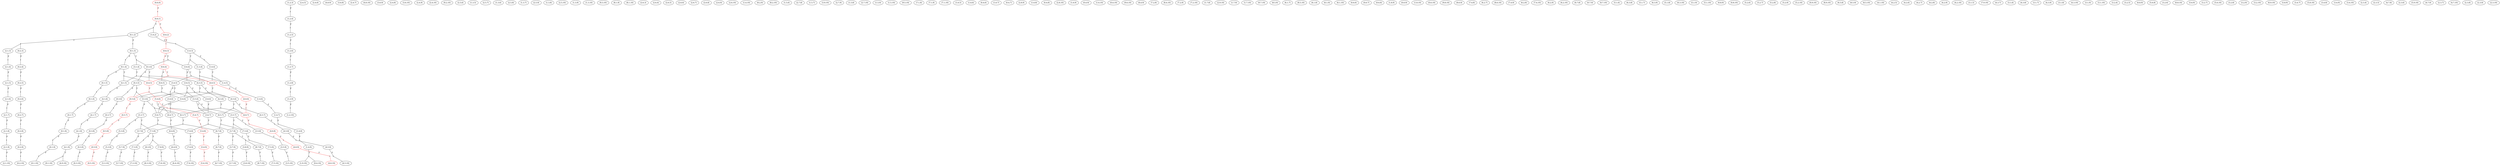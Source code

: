 strict digraph G {
  1 [ shape="ellipse" label="(3,6,4)" ];
  2 [ shape="ellipse" label="(3,6,5)" ];
  3 [ shape="ellipse" label="(1,2,3)" ];
  4 [ shape="ellipse" label="(3,6,6)" ];
  5 [ shape="ellipse" label="(2,4,5)" ];
  6 [ shape="ellipse" label="(1,2,4)" ];
  7 [ shape="ellipse" label="(3,6,7)" ];
  8 [ shape="ellipse" label="(2,4,6)" ];
  9 [ shape="ellipse" label="(1,2,5)" ];
  10 [ shape="ellipse" label="(4,8,9)" ];
  11 [ shape="ellipse" label="(3,6,8)" ];
  12 [ shape="ellipse" label="(2,4,7)" ];
  13 [ shape="ellipse" label="(1,2,6)" ];
  14 [ shape="ellipse" label="(4,8,10)" ];
  15 [ shape="ellipse" label="(3,6,9)" ];
  16 [ shape="ellipse" label="(2,4,8)" ];
  17 [ shape="ellipse" label="(1,2,7)" ];
  18 [ shape="ellipse" label="(3,6,10)" ];
  19 [ shape="ellipse" label="(2,4,9)" ];
  20 [ shape="ellipse" label="(1,2,8)" ];
  21 [ shape="ellipse" label="(2,4,10)" ];
  22 [ shape="ellipse" label="(1,2,9)" ];
  23 [ shape="ellipse" label="(1,2,10)" ];
  24 [ shape="ellipse" label="(9,2,10)" ];
  25 [ shape="ellipse" label="(0,1,2)" ];
  26 [ shape="ellipse" label="(0,1,3)" ];
  27 [ shape="ellipse" label="(1,3,4)" ];
  28 [ shape="ellipse" label="(2,5,6)" ];
  29 [ shape="ellipse" label="(0,1,4)" ];
  30 [ shape="ellipse" label="(1,3,5)" ];
  31 [ shape="ellipse" label="(3,7,8)" ];
  32 [ shape="ellipse" label="(2,5,7)" ];
  33 [ shape="ellipse" label="(0,1,5)" ];
  34 [ shape="ellipse" label="(1,3,6)" ];
  35 [ shape="ellipse" label="(4,9,10)" ];
  36 [ shape="ellipse" label="(3,7,9)" ];
  37 [ shape="ellipse" label="(2,5,8)" ];
  38 [ shape="ellipse" label="(0,1,6)" ];
  39 [ shape="ellipse" label="(1,3,7)" ];
  40 [ shape="ellipse" label="(3,7,10)" ];
  41 [ shape="ellipse" label="(2,5,9)" ];
  42 [ shape="ellipse" label="(0,1,7)" ];
  43 [ shape="ellipse" label="(1,3,8)" ];
  44 [ shape="ellipse" label="(2,5,10)" ];
  45 [ shape="ellipse" label="(0,1,8)" ];
  46 [ shape="ellipse" label="(1,3,9)" ];
  47 [ shape="ellipse" label="(0,1,9)" ];
  48 [ shape="ellipse" label="(1,3,10)" ];
  49 [ shape="ellipse" label="(0,1,10)" ];
  50 [ shape="ellipse" label="(9,3,10)" ];
  51 [ shape="ellipse" label="(8,1,9)" ];
  52 [ shape="ellipse" label="(8,1,10)" ];
  53 [ shape="ellipse" label="(2,6,3)" ];
  54 [ shape="ellipse" label="(2,6,4)" ];
  55 [ shape="ellipse" label="(0,2,3)" ];
  56 [ shape="ellipse" label="(2,6,5)" ];
  57 [ shape="ellipse" label="(0,2,4)" ];
  58 [ shape="ellipse" label="(2,6,6)" ];
  59 [ shape="ellipse" label="(1,4,5)" ];
  60 [ shape="ellipse" label="(0,2,5)" ];
  61 [ shape="ellipse" label="(2,6,7)" ];
  62 [ shape="ellipse" label="(1,4,6)" ];
  63 [ shape="ellipse" label="(3,8,9)" ];
  64 [ shape="ellipse" label="(0,2,6)" ];
  65 [ shape="ellipse" label="(2,6,8)" ];
  66 [ shape="ellipse" label="(1,4,7)" ];
  67 [ shape="ellipse" label="(3,8,10)" ];
  68 [ shape="ellipse" label="(0,2,7)" ];
  69 [ shape="ellipse" label="(2,6,9)" ];
  70 [ shape="ellipse" label="(1,4,8)" ];
  71 [ shape="ellipse" label="(0,2,8)" ];
  72 [ shape="ellipse" label="(2,6,10)" ];
  73 [ shape="ellipse" label="(1,4,9)" ];
  74 [ shape="ellipse" label="(0,2,9)" ];
  75 [ shape="ellipse" label="(1,4,10)" ];
  76 [ shape="ellipse" label="(0,2,10)" ];
  77 [ shape="ellipse" label="(9,4,10)" ];
  78 [ shape="ellipse" label="(8,2,9)" ];
  79 [ shape="ellipse" label="(8,2,10)" ];
  80 [ shape="ellipse" label="(0,3,4)" ];
  81 [ shape="ellipse" label="(0,3,5)" ];
  82 [ shape="ellipse" label="(1,5,6)" ];
  83 [ shape="ellipse" label="(0,3,6)" ];
  84 [ shape="ellipse" label="(2,7,8)" ];
  85 [ shape="ellipse" label="(1,5,7)" ];
  86 [ shape="ellipse" label="(0,3,7)" ];
  87 [ shape="ellipse" label="(3,9,10)" ];
  88 [ shape="ellipse" label="(2,7,9)" ];
  89 [ shape="ellipse" label="(1,5,8)" ];
  90 [ shape="ellipse" label="(0,3,8)" ];
  91 [ shape="ellipse" label="(2,7,10)" ];
  92 [ shape="ellipse" label="(1,5,9)" ];
  93 [ shape="ellipse" label="(0,3,9)" ];
  94 [ shape="ellipse" label="(1,5,10)" ];
  95 [ shape="ellipse" label="(0,3,10)" ];
  96 [ shape="ellipse" label="(9,5,10)" ];
  97 [ shape="ellipse" label="(8,3,9)" ];
  98 [ shape="ellipse" label="(7,1,8)" ];
  99 [ shape="ellipse" label="(8,3,10)" ];
  100 [ shape="ellipse" label="(7,1,9)" ];
  101 [ shape="ellipse" label="(7,1,10)" ];
  102 [ shape="ellipse" label="(1,6,2)" ];
  103 [ shape="ellipse" label="(1,6,3)" ];
  104 [ shape="ellipse" label="(1,6,4)" ];
  105 [ shape="ellipse" label="(1,6,5)" ];
  106 [ shape="ellipse" color="red" label="(0,4,5)" ];
  107 [ shape="ellipse" label="(1,6,6)" ];
  108 [ shape="ellipse" label="(0,4,6)" ];
  109 [ shape="ellipse" label="(1,6,7)" ];
  110 [ shape="ellipse" label="(0,4,7)" ];
  111 [ shape="ellipse" label="(2,8,9)" ];
  112 [ shape="ellipse" label="(1,6,8)" ];
  113 [ shape="ellipse" label="(0,4,8)" ];
  114 [ shape="ellipse" label="(2,8,10)" ];
  115 [ shape="ellipse" label="(1,6,9)" ];
  116 [ shape="ellipse" label="(0,4,9)" ];
  117 [ shape="ellipse" label="(1,6,10)" ];
  118 [ shape="ellipse" label="(0,4,10)" ];
  119 [ shape="ellipse" label="(9,6,10)" ];
  120 [ shape="ellipse" label="(8,4,9)" ];
  121 [ shape="ellipse" label="(7,2,8)" ];
  122 [ shape="ellipse" label="(8,4,10)" ];
  123 [ shape="ellipse" label="(7,2,9)" ];
  124 [ shape="ellipse" label="(7,2,10)" ];
  125 [ shape="ellipse" color="red" label="(0,5,6)" ];
  126 [ shape="ellipse" color="red" label="(0,5,7)" ];
  127 [ shape="ellipse" label="(1,7,8)" ];
  128 [ shape="ellipse" color="red" label="(0,5,8)" ];
  129 [ shape="ellipse" label="(2,9,10)" ];
  130 [ shape="ellipse" label="(1,7,9)" ];
  131 [ shape="ellipse" color="red" label="(0,5,9)" ];
  132 [ shape="ellipse" label="(1,7,10)" ];
  133 [ shape="ellipse" color="red" label="(0,5,10)" ];
  134 [ shape="ellipse" label="(9,7,10)" ];
  135 [ shape="ellipse" label="(8,5,9)" ];
  136 [ shape="ellipse" label="(7,3,8)" ];
  137 [ shape="ellipse" label="(6,1,7)" ];
  138 [ shape="ellipse" label="(8,5,10)" ];
  139 [ shape="ellipse" label="(7,3,9)" ];
  140 [ shape="ellipse" label="(6,1,8)" ];
  141 [ shape="ellipse" label="(7,3,10)" ];
  142 [ shape="ellipse" label="(6,1,9)" ];
  143 [ shape="ellipse" label="(6,1,10)" ];
  144 [ shape="ellipse" color="red" label="(0,6,0)" ];
  145 [ shape="ellipse" color="red" label="(0,6,1)" ];
  146 [ shape="ellipse" color="red" label="(0,6,2)" ];
  147 [ shape="ellipse" color="red" label="(0,6,3)" ];
  148 [ shape="ellipse" color="red" label="(0,6,4)" ];
  149 [ shape="ellipse" label="(0,6,5)" ];
  150 [ shape="ellipse" label="(0,6,6)" ];
  151 [ shape="ellipse" label="(0,6,7)" ];
  152 [ shape="ellipse" label="(0,6,8)" ];
  153 [ shape="ellipse" label="(1,8,9)" ];
  154 [ shape="ellipse" label="(0,6,9)" ];
  155 [ shape="ellipse" label="(1,8,10)" ];
  156 [ shape="ellipse" label="(0,6,10)" ];
  157 [ shape="ellipse" label="(9,8,10)" ];
  158 [ shape="ellipse" label="(8,6,9)" ];
  159 [ shape="ellipse" label="(7,4,8)" ];
  160 [ shape="ellipse" label="(6,2,7)" ];
  161 [ shape="ellipse" label="(8,6,10)" ];
  162 [ shape="ellipse" label="(7,4,9)" ];
  163 [ shape="ellipse" label="(6,2,8)" ];
  164 [ shape="ellipse" label="(7,4,10)" ];
  165 [ shape="ellipse" label="(6,2,9)" ];
  166 [ shape="ellipse" label="(6,2,10)" ];
  167 [ shape="ellipse" label="(0,7,8)" ];
  168 [ shape="ellipse" label="(0,7,9)" ];
  169 [ shape="ellipse" label="(1,9,10)" ];
  170 [ shape="ellipse" label="(0,7,10)" ];
  171 [ shape="ellipse" label="(8,7,9)" ];
  172 [ shape="ellipse" label="(7,5,8)" ];
  173 [ shape="ellipse" label="(6,3,7)" ];
  174 [ shape="ellipse" label="(5,1,6)" ];
  175 [ shape="ellipse" label="(8,7,10)" ];
  176 [ shape="ellipse" label="(7,5,9)" ];
  177 [ shape="ellipse" label="(6,3,8)" ];
  178 [ shape="ellipse" label="(5,1,7)" ];
  179 [ shape="ellipse" label="(7,5,10)" ];
  180 [ shape="ellipse" label="(6,3,9)" ];
  181 [ shape="ellipse" label="(5,1,8)" ];
  182 [ shape="ellipse" label="(6,3,10)" ];
  183 [ shape="ellipse" label="(5,1,9)" ];
  184 [ shape="ellipse" label="(5,1,10)" ];
  185 [ shape="ellipse" label="(0,8,9)" ];
  186 [ shape="ellipse" label="(0,8,10)" ];
  187 [ shape="ellipse" label="(7,6,8)" ];
  188 [ shape="ellipse" label="(6,4,7)" ];
  189 [ shape="ellipse" label="(5,2,6)" ];
  190 [ shape="ellipse" label="(7,6,9)" ];
  191 [ shape="ellipse" label="(6,4,8)" ];
  192 [ shape="ellipse" label="(5,2,7)" ];
  193 [ shape="ellipse" label="(7,6,10)" ];
  194 [ shape="ellipse" label="(6,4,9)" ];
  195 [ shape="ellipse" label="(5,2,8)" ];
  196 [ shape="ellipse" label="(6,4,10)" ];
  197 [ shape="ellipse" label="(5,2,9)" ];
  198 [ shape="ellipse" label="(5,2,10)" ];
  199 [ shape="ellipse" label="(0,9,10)" ];
  200 [ shape="ellipse" label="(6,5,7)" ];
  201 [ shape="ellipse" label="(5,3,6)" ];
  202 [ shape="ellipse" label="(4,1,5)" ];
  203 [ shape="ellipse" label="(8,9,10)" ];
  204 [ shape="ellipse" label="(6,5,8)" ];
  205 [ shape="ellipse" label="(5,3,7)" ];
  206 [ shape="ellipse" label="(4,1,6)" ];
  207 [ shape="ellipse" label="(6,5,9)" ];
  208 [ shape="ellipse" label="(5,3,8)" ];
  209 [ shape="ellipse" label="(4,1,7)" ];
  210 [ shape="ellipse" label="(6,5,10)" ];
  211 [ shape="ellipse" label="(5,3,9)" ];
  212 [ shape="ellipse" label="(4,1,8)" ];
  213 [ shape="ellipse" label="(5,3,10)" ];
  214 [ shape="ellipse" label="(4,1,9)" ];
  215 [ shape="ellipse" label="(4,1,10)" ];
  216 [ shape="ellipse" color="red" label="(5,4,6)" ];
  217 [ shape="ellipse" label="(4,2,5)" ];
  218 [ shape="ellipse" label="(7,8,9)" ];
  219 [ shape="ellipse" color="red" label="(5,4,7)" ];
  220 [ shape="ellipse" label="(4,2,6)" ];
  221 [ shape="ellipse" label="(7,8,10)" ];
  222 [ shape="ellipse" color="red" label="(5,4,8)" ];
  223 [ shape="ellipse" label="(4,2,7)" ];
  224 [ shape="ellipse" color="red" label="(5,4,9)" ];
  225 [ shape="ellipse" label="(4,2,8)" ];
  226 [ shape="ellipse" color="red" label="(5,4,10)" ];
  227 [ shape="ellipse" label="(4,2,9)" ];
  228 [ shape="ellipse" label="(4,2,10)" ];
  229 [ shape="ellipse" label="(4,3,5)" ];
  230 [ shape="ellipse" label="(3,1,4)" ];
  231 [ shape="ellipse" label="(6,7,8)" ];
  232 [ shape="ellipse" label="(4,3,6)" ];
  233 [ shape="ellipse" label="(3,1,5)" ];
  234 [ shape="ellipse" label="(7,9,10)" ];
  235 [ shape="ellipse" label="(6,7,9)" ];
  236 [ shape="ellipse" label="(4,3,7)" ];
  237 [ shape="ellipse" label="(3,1,6)" ];
  238 [ shape="ellipse" label="(6,7,10)" ];
  239 [ shape="ellipse" label="(4,3,8)" ];
  240 [ shape="ellipse" label="(3,1,7)" ];
  241 [ shape="ellipse" label="(4,3,9)" ];
  242 [ shape="ellipse" label="(3,1,8)" ];
  243 [ shape="ellipse" label="(4,3,10)" ];
  244 [ shape="ellipse" label="(3,1,9)" ];
  245 [ shape="ellipse" label="(3,1,10)" ];
  246 [ shape="ellipse" label="(5,6,6)" ];
  247 [ shape="ellipse" label="(3,2,4)" ];
  248 [ shape="ellipse" label="(5,6,7)" ];
  249 [ shape="ellipse" label="(3,2,5)" ];
  250 [ shape="ellipse" label="(6,8,9)" ];
  251 [ shape="ellipse" label="(5,6,8)" ];
  252 [ shape="ellipse" label="(3,2,6)" ];
  253 [ shape="ellipse" label="(6,8,10)" ];
  254 [ shape="ellipse" label="(5,6,9)" ];
  255 [ shape="ellipse" label="(3,2,7)" ];
  256 [ shape="ellipse" label="(5,6,10)" ];
  257 [ shape="ellipse" label="(3,2,8)" ];
  258 [ shape="ellipse" label="(3,2,9)" ];
  259 [ shape="ellipse" label="(3,2,10)" ];
  260 [ shape="ellipse" label="(2,1,3)" ];
  261 [ shape="ellipse" label="(4,5,6)" ];
  262 [ shape="ellipse" label="(2,1,4)" ];
  263 [ shape="ellipse" label="(5,7,8)" ];
  264 [ shape="ellipse" label="(4,5,7)" ];
  265 [ shape="ellipse" label="(2,1,5)" ];
  266 [ shape="ellipse" label="(6,9,10)" ];
  267 [ shape="ellipse" label="(5,7,9)" ];
  268 [ shape="ellipse" label="(4,5,8)" ];
  269 [ shape="ellipse" label="(2,1,6)" ];
  270 [ shape="ellipse" label="(5,7,10)" ];
  271 [ shape="ellipse" label="(4,5,9)" ];
  272 [ shape="ellipse" label="(2,1,7)" ];
  273 [ shape="ellipse" label="(4,5,10)" ];
  274 [ shape="ellipse" label="(2,1,8)" ];
  275 [ shape="ellipse" label="(2,1,9)" ];
  276 [ shape="ellipse" label="(2,1,10)" ];
  277 [ shape="ellipse" color="red" label="(4,6,5)" ];
  278 [ shape="ellipse" color="red" label="(4,6,6)" ];
  279 [ shape="ellipse" label="(3,4,5)" ];
  280 [ shape="ellipse" color="red" label="(4,6,7)" ];
  281 [ shape="ellipse" label="(3,4,6)" ];
  282 [ shape="ellipse" label="(5,8,9)" ];
  283 [ shape="ellipse" color="red" label="(4,6,8)" ];
  284 [ shape="ellipse" label="(3,4,7)" ];
  285 [ shape="ellipse" label="(5,8,10)" ];
  286 [ shape="ellipse" color="red" label="(4,6,9)" ];
  287 [ shape="ellipse" label="(3,4,8)" ];
  288 [ shape="ellipse" color="red" label="(4,6,10)" ];
  289 [ shape="ellipse" label="(3,4,9)" ];
  290 [ shape="ellipse" label="(3,4,10)" ];
  291 [ shape="ellipse" label="(2,3,4)" ];
  292 [ shape="ellipse" label="(3,5,6)" ];
  293 [ shape="ellipse" label="(2,3,5)" ];
  294 [ shape="ellipse" label="(4,7,8)" ];
  295 [ shape="ellipse" label="(3,5,7)" ];
  296 [ shape="ellipse" label="(2,3,6)" ];
  297 [ shape="ellipse" label="(5,9,10)" ];
  298 [ shape="ellipse" label="(4,7,9)" ];
  299 [ shape="ellipse" label="(3,5,8)" ];
  300 [ shape="ellipse" label="(2,3,7)" ];
  301 [ shape="ellipse" label="(4,7,10)" ];
  302 [ shape="ellipse" label="(3,5,9)" ];
  303 [ shape="ellipse" label="(2,3,8)" ];
  304 [ shape="ellipse" label="(3,5,10)" ];
  305 [ shape="ellipse" label="(2,3,9)" ];
  306 [ shape="ellipse" label="(2,3,10)" ];
  307 [ shape="ellipse" label="(9,1,10)" ];
  308 [ shape="point" label="T" ];
  309 [ shape="point" label="F" ];
  310 [ shape="point" label="F" ];
  311 [ shape="point" label="T" ];
  312 [ shape="point" label="F" ];
  313 [ shape="point" label="F" ];
  314 [ shape="point" label="F" ];
  315 [ shape="point" label="T" ];
  316 [ shape="point" label="F" ];
  317 [ shape="point" label="F" ];
  318 [ shape="point" label="F" ];
  319 [ shape="point" label="F" ];
  320 [ shape="point" label="F" ];
  321 [ shape="point" label="T" ];
  322 [ shape="point" label="F" ];
  323 [ shape="point" label="T" ];
  324 [ shape="point" label="F" ];
  325 [ shape="point" label="T" ];
  326 [ shape="point" label="F" ];
  327 [ shape="point" label="T" ];
  328 [ shape="point" label="F" ];
  329 [ shape="point" label="T" ];
  330 [ shape="point" label="F" ];
  331 [ shape="point" label="F" ];
  332 [ shape="point" label="F" ];
  333 [ shape="point" label="F" ];
  334 [ shape="point" label="F" ];
  335 [ shape="point" label="F" ];
  336 [ shape="point" label="F" ];
  337 [ shape="point" label="F" ];
  338 [ shape="point" label="F" ];
  339 [ shape="point" label="F" ];
  340 [ shape="point" label="F" ];
  341 [ shape="point" label="F" ];
  342 [ shape="point" label="F" ];
  343 [ shape="point" label="F" ];
  344 [ shape="point" label="F" ];
  345 [ shape="point" label="F" ];
  346 [ shape="point" label="F" ];
  347 [ shape="point" label="T" ];
  348 [ shape="point" label="F" ];
  349 [ shape="point" label="F" ];
  350 [ shape="point" label="T" ];
  351 [ shape="point" label="F" ];
  352 [ shape="point" label="T" ];
  353 [ shape="point" label="F" ];
  354 [ shape="point" label="F" ];
  355 [ shape="point" label="F" ];
  356 [ shape="point" label="F" ];
  357 [ shape="point" label="F" ];
  358 [ shape="point" label="F" ];
  359 [ shape="point" label="F" ];
  360 [ shape="point" label="T" ];
  361 [ shape="point" label="T" ];
  362 [ shape="point" label="T" ];
  363 [ shape="point" label="F" ];
  364 [ shape="point" label="F" ];
  365 [ shape="point" label="F" ];
  366 [ shape="point" label="F" ];
  367 [ shape="point" label="F" ];
  368 [ shape="point" label="T" ];
  369 [ shape="point" label="F" ];
  370 [ shape="point" label="F" ];
  371 [ shape="point" label="T" ];
  372 [ shape="point" label="F" ];
  373 [ shape="point" label="F" ];
  374 [ shape="point" label="F" ];
  375 [ shape="point" label="T" ];
  376 [ shape="point" label="T" ];
  377 [ shape="point" label="F" ];
  378 [ shape="point" label="T" ];
  379 [ shape="point" label="F" ];
  380 [ shape="point" label="F" ];
  381 [ shape="point" label="T" ];
  382 [ shape="point" label="F" ];
  383 [ shape="point" label="F" ];
  384 [ shape="point" label="F" ];
  385 [ shape="point" label="F" ];
  386 [ shape="point" label="F" ];
  387 [ shape="point" label="F" ];
  388 [ shape="point" label="T" ];
  389 [ shape="point" label="F" ];
  390 [ shape="point" label="T" ];
  391 [ shape="point" label="F" ];
  392 [ shape="point" label="F" ];
  393 [ shape="point" label="T" ];
  394 [ shape="point" label="F" ];
  395 [ shape="point" label="F" ];
  396 [ shape="point" label="F" ];
  397 [ shape="point" label="F" ];
  398 [ shape="point" label="F" ];
  399 [ shape="point" label="T" ];
  400 [ shape="point" label="F" ];
  401 [ shape="point" label="T" ];
  402 [ shape="point" label="F" ];
  403 [ shape="point" label="F" ];
  404 [ shape="point" label="F" ];
  405 [ shape="point" label="F" ];
  406 [ shape="point" label="F" ];
  407 [ shape="point" label="T" ];
  408 [ shape="point" label="T" ];
  409 [ shape="point" label="F" ];
  410 [ shape="point" label="T" ];
  411 [ shape="point" label="F" ];
  412 [ shape="point" label="F" ];
  413 [ shape="point" label="T" ];
  414 [ shape="point" label="F" ];
  415 [ shape="point" label="T" ];
  416 [ shape="point" label="F" ];
  417 [ shape="point" label="F" ];
  418 [ shape="point" label="F" ];
  419 [ shape="point" label="F" ];
  420 [ shape="point" label="F" ];
  421 [ shape="point" label="F" ];
  422 [ shape="point" label="F" ];
  423 [ shape="point" label="F" ];
  424 [ shape="point" label="F" ];
  425 [ shape="point" label="F" ];
  426 [ shape="point" label="F" ];
  427 [ shape="point" label="F" ];
  428 [ shape="point" label="F" ];
  429 [ shape="point" label="T" ];
  430 [ shape="point" label="F" ];
  431 [ shape="point" label="T" ];
  432 [ shape="point" label="F" ];
  433 [ shape="point" label="F" ];
  434 [ shape="point" label="T" ];
  435 [ shape="point" label="F" ];
  436 [ shape="point" label="F" ];
  437 [ shape="point" label="T" ];
  438 [ shape="point" label="F" ];
  439 [ shape="point" label="T" ];
  440 [ shape="point" label="F" ];
  441 [ shape="point" label="F" ];
  442 [ shape="point" label="F" ];
  1 -> 308 [ label="T" arrowhead="none" ];
  308 -> 279 [ arrowhead="none" ];
  308 -> 277 [ arrowhead="none" ];
  1 -> 309 [ label="F" arrowhead="none" ];
  309 -> 2 [ arrowhead="none" ];
  2 -> 310 [ label="F" arrowhead="none" ];
  310 -> 4 [ arrowhead="none" ];
  2 -> 311 [ label="T" arrowhead="none" ];
  311 -> 292 [ arrowhead="none" ];
  311 -> 246 [ arrowhead="none" ];
  3 -> 312 [ label="F" arrowhead="none" ];
  312 -> 6 [ arrowhead="none" ];
  4 -> 313 [ label="F" arrowhead="none" ];
  313 -> 7 [ arrowhead="none" ];
  6 -> 314 [ label="F" arrowhead="none" ];
  314 -> 9 [ arrowhead="none" ];
  7 -> 315 [ label="T" arrowhead="none" ];
  315 -> 31 [ arrowhead="none" ];
  315 -> 187 [ arrowhead="none" ];
  9 -> 316 [ label="F" arrowhead="none" ];
  316 -> 13 [ arrowhead="none" ];
  13 -> 317 [ label="F" arrowhead="none" ];
  317 -> 17 [ arrowhead="none" ];
  17 -> 318 [ label="F" arrowhead="none" ];
  318 -> 20 [ arrowhead="none" ];
  20 -> 319 [ label="F" arrowhead="none" ];
  319 -> 22 [ arrowhead="none" ];
  22 -> 320 [ label="F" arrowhead="none" ];
  320 -> 23 [ arrowhead="none" ];
  25 -> 321 [ label="T" arrowhead="none" ];
  321 -> 55 [ arrowhead="none" ];
  321 -> 260 [ arrowhead="none" ];
  25 -> 322 [ label="F" arrowhead="none" ];
  322 -> 26 [ arrowhead="none" ];
  26 -> 323 [ label="T" arrowhead="none" ];
  323 -> 80 [ arrowhead="none" ];
  323 -> 230 [ arrowhead="none" ];
  26 -> 324 [ label="F" arrowhead="none" ];
  324 -> 29 [ arrowhead="none" ];
  27 -> 325 [ label="T" arrowhead="none" ];
  325 -> 59 [ arrowhead="none" ];
  325 -> 229 [ arrowhead="none" ];
  29 -> 326 [ label="F" arrowhead="none" ];
  326 -> 33 [ arrowhead="none" ];
  29 -> 327 [ label="T" arrowhead="none" ];
  327 -> 106 [ arrowhead="none" ];
  327 -> 202 [ arrowhead="none" ];
  31 -> 328 [ label="F" arrowhead="none" ];
  328 -> 36 [ arrowhead="none" ];
  31 -> 329 [ label="T" arrowhead="none" ];
  329 -> 63 [ arrowhead="none" ];
  329 -> 171 [ arrowhead="none" ];
  33 -> 330 [ label="F" arrowhead="none" ];
  330 -> 38 [ arrowhead="none" ];
  36 -> 331 [ label="F" arrowhead="none" ];
  331 -> 40 [ arrowhead="none" ];
  38 -> 332 [ label="F" arrowhead="none" ];
  332 -> 42 [ arrowhead="none" ];
  42 -> 333 [ label="F" arrowhead="none" ];
  333 -> 45 [ arrowhead="none" ];
  45 -> 334 [ label="F" arrowhead="none" ];
  334 -> 47 [ arrowhead="none" ];
  47 -> 335 [ label="F" arrowhead="none" ];
  335 -> 49 [ arrowhead="none" ];
  55 -> 336 [ label="F" arrowhead="none" ];
  336 -> 57 [ arrowhead="none" ];
  57 -> 337 [ label="F" arrowhead="none" ];
  337 -> 60 [ arrowhead="none" ];
  59 -> 338 [ label="F" arrowhead="none" ];
  338 -> 62 [ arrowhead="none" ];
  60 -> 339 [ label="F" arrowhead="none" ];
  339 -> 64 [ arrowhead="none" ];
  62 -> 340 [ label="F" arrowhead="none" ];
  340 -> 66 [ arrowhead="none" ];
  63 -> 341 [ label="F" arrowhead="none" ];
  341 -> 67 [ arrowhead="none" ];
  64 -> 342 [ label="F" arrowhead="none" ];
  342 -> 68 [ arrowhead="none" ];
  66 -> 343 [ label="F" arrowhead="none" ];
  343 -> 70 [ arrowhead="none" ];
  68 -> 344 [ label="F" arrowhead="none" ];
  344 -> 71 [ arrowhead="none" ];
  70 -> 345 [ label="F" arrowhead="none" ];
  345 -> 73 [ arrowhead="none" ];
  71 -> 346 [ label="F" arrowhead="none" ];
  346 -> 74 [ arrowhead="none" ];
  73 -> 347 [ label="T" arrowhead="none" ];
  347 -> 169 [ arrowhead="none" ];
  347 -> 77 [ arrowhead="none" ];
  74 -> 348 [ label="F" arrowhead="none" ];
  348 -> 76 [ arrowhead="none" ];
  80 -> 349 [ label="F" arrowhead="none" ];
  349 -> 81 [ arrowhead="none" ];
  80 -> 350 [ label="T" arrowhead="none" ];
  350 -> 106 [ arrowhead="none" ];
  350 -> 229 [ arrowhead="none" ];
  81 -> 351 [ label="F" arrowhead="none" ];
  351 -> 83 [ arrowhead="none" ];
  81 -> 352 [ label="T" arrowhead="none" ];
  352 -> 125 [ arrowhead="none" ];
  352 -> 201 [ arrowhead="none" ];
  83 -> 353 [ label="F" arrowhead="none" ];
  353 -> 86 [ arrowhead="none" ];
  86 -> 354 [ label="F" arrowhead="none" ];
  354 -> 90 [ arrowhead="none" ];
  90 -> 355 [ label="F" arrowhead="none" ];
  355 -> 93 [ arrowhead="none" ];
  93 -> 356 [ label="F" arrowhead="none" ];
  356 -> 95 [ arrowhead="none" ];
  97 -> 357 [ label="F" arrowhead="none" ];
  357 -> 99 [ arrowhead="none" ];
  102 -> 358 [ label="F" arrowhead="none" ];
  358 -> 103 [ arrowhead="none" ];
  103 -> 359 [ label="F" arrowhead="none" ];
  359 -> 104 [ arrowhead="none" ];
  103 -> 360 [ label="T" arrowhead="none" ];
  360 -> 27 [ arrowhead="none" ];
  360 -> 1 [ arrowhead="none" ];
  104 -> 361 [ label="T" arrowhead="none" ];
  361 -> 59 [ arrowhead="none" ];
  361 -> 277 [ arrowhead="none" ];
  106 -> 362 [ color="red" label="T" arrowhead="none" ];
  362 -> 125 [ color="red" arrowhead="none" ];
  362 -> 216 [ color="red" arrowhead="none" ];
  125 -> 363 [ color="red" label="F" arrowhead="none" ];
  363 -> 126 [ color="red" arrowhead="none" ];
  126 -> 364 [ color="red" label="F" arrowhead="none" ];
  364 -> 128 [ color="red" arrowhead="none" ];
  128 -> 365 [ color="red" label="F" arrowhead="none" ];
  365 -> 131 [ color="red" arrowhead="none" ];
  131 -> 366 [ color="red" label="F" arrowhead="none" ];
  366 -> 133 [ color="red" arrowhead="none" ];
  136 -> 367 [ label="F" arrowhead="none" ];
  367 -> 139 [ arrowhead="none" ];
  136 -> 368 [ label="T" arrowhead="none" ];
  368 -> 218 [ arrowhead="none" ];
  368 -> 97 [ arrowhead="none" ];
  139 -> 369 [ label="F" arrowhead="none" ];
  369 -> 141 [ arrowhead="none" ];
  144 -> 370 [ color="red" label="F" arrowhead="none" ];
  370 -> 145 [ color="red" arrowhead="none" ];
  145 -> 371 [ label="T" arrowhead="none" ];
  371 -> 25 [ arrowhead="none" ];
  371 -> 102 [ arrowhead="none" ];
  145 -> 372 [ color="red" label="F" arrowhead="none" ];
  372 -> 146 [ color="red" arrowhead="none" ];
  146 -> 373 [ color="red" label="F" arrowhead="none" ];
  373 -> 147 [ color="red" arrowhead="none" ];
  147 -> 374 [ color="red" label="F" arrowhead="none" ];
  374 -> 148 [ color="red" arrowhead="none" ];
  147 -> 375 [ label="T" arrowhead="none" ];
  375 -> 80 [ arrowhead="none" ];
  375 -> 1 [ arrowhead="none" ];
  148 -> 376 [ color="red" label="T" arrowhead="none" ];
  376 -> 106 [ color="red" arrowhead="none" ];
  376 -> 277 [ color="red" arrowhead="none" ];
  148 -> 377 [ label="F" arrowhead="none" ];
  377 -> 149 [ arrowhead="none" ];
  149 -> 378 [ label="T" arrowhead="none" ];
  378 -> 125 [ arrowhead="none" ];
  378 -> 246 [ arrowhead="none" ];
  171 -> 379 [ label="F" arrowhead="none" ];
  379 -> 175 [ arrowhead="none" ];
  172 -> 380 [ label="F" arrowhead="none" ];
  380 -> 176 [ arrowhead="none" ];
  173 -> 381 [ label="T" arrowhead="none" ];
  381 -> 231 [ arrowhead="none" ];
  381 -> 136 [ arrowhead="none" ];
  176 -> 382 [ label="F" arrowhead="none" ];
  382 -> 179 [ arrowhead="none" ];
  187 -> 383 [ label="F" arrowhead="none" ];
  383 -> 190 [ arrowhead="none" ];
  188 -> 384 [ label="F" arrowhead="none" ];
  384 -> 191 [ arrowhead="none" ];
  190 -> 385 [ label="F" arrowhead="none" ];
  385 -> 193 [ arrowhead="none" ];
  191 -> 386 [ label="F" arrowhead="none" ];
  386 -> 194 [ arrowhead="none" ];
  194 -> 387 [ label="F" arrowhead="none" ];
  387 -> 196 [ arrowhead="none" ];
  200 -> 388 [ label="T" arrowhead="none" ];
  388 -> 231 [ arrowhead="none" ];
  388 -> 172 [ arrowhead="none" ];
  201 -> 389 [ label="F" arrowhead="none" ];
  389 -> 205 [ arrowhead="none" ];
  201 -> 390 [ label="T" arrowhead="none" ];
  390 -> 248 [ arrowhead="none" ];
  390 -> 173 [ arrowhead="none" ];
  202 -> 391 [ label="F" arrowhead="none" ];
  391 -> 206 [ arrowhead="none" ];
  205 -> 392 [ label="F" arrowhead="none" ];
  392 -> 208 [ arrowhead="none" ];
  205 -> 393 [ label="T" arrowhead="none" ];
  393 -> 263 [ arrowhead="none" ];
  393 -> 136 [ arrowhead="none" ];
  206 -> 394 [ label="F" arrowhead="none" ];
  394 -> 209 [ arrowhead="none" ];
  208 -> 395 [ label="F" arrowhead="none" ];
  395 -> 211 [ arrowhead="none" ];
  209 -> 396 [ label="F" arrowhead="none" ];
  396 -> 212 [ arrowhead="none" ];
  211 -> 397 [ label="F" arrowhead="none" ];
  397 -> 213 [ arrowhead="none" ];
  212 -> 398 [ label="F" arrowhead="none" ];
  398 -> 214 [ arrowhead="none" ];
  214 -> 399 [ label="T" arrowhead="none" ];
  399 -> 35 [ arrowhead="none" ];
  399 -> 307 [ arrowhead="none" ];
  216 -> 400 [ color="red" label="F" arrowhead="none" ];
  400 -> 219 [ color="red" arrowhead="none" ];
  216 -> 401 [ label="T" arrowhead="none" ];
  401 -> 248 [ arrowhead="none" ];
  401 -> 188 [ arrowhead="none" ];
  218 -> 402 [ label="F" arrowhead="none" ];
  402 -> 221 [ arrowhead="none" ];
  219 -> 403 [ color="red" label="F" arrowhead="none" ];
  403 -> 222 [ color="red" arrowhead="none" ];
  222 -> 404 [ color="red" label="F" arrowhead="none" ];
  404 -> 224 [ color="red" arrowhead="none" ];
  224 -> 405 [ color="red" label="F" arrowhead="none" ];
  405 -> 226 [ color="red" arrowhead="none" ];
  229 -> 406 [ label="F" arrowhead="none" ];
  406 -> 232 [ arrowhead="none" ];
  229 -> 407 [ label="T" arrowhead="none" ];
  407 -> 261 [ arrowhead="none" ];
  407 -> 201 [ arrowhead="none" ];
  230 -> 408 [ label="T" arrowhead="none" ];
  408 -> 279 [ arrowhead="none" ];
  408 -> 202 [ arrowhead="none" ];
  231 -> 409 [ label="F" arrowhead="none" ];
  409 -> 235 [ arrowhead="none" ];
  232 -> 410 [ label="T" arrowhead="none" ];
  410 -> 280 [ arrowhead="none" ];
  410 -> 173 [ arrowhead="none" ];
  235 -> 411 [ label="F" arrowhead="none" ];
  411 -> 238 [ arrowhead="none" ];
  246 -> 412 [ label="F" arrowhead="none" ];
  412 -> 248 [ arrowhead="none" ];
  248 -> 413 [ label="T" arrowhead="none" ];
  413 -> 263 [ arrowhead="none" ];
  413 -> 187 [ arrowhead="none" ];
  260 -> 414 [ label="F" arrowhead="none" ];
  414 -> 262 [ arrowhead="none" ];
  261 -> 415 [ label="T" arrowhead="none" ];
  415 -> 280 [ arrowhead="none" ];
  415 -> 200 [ arrowhead="none" ];
  261 -> 416 [ label="F" arrowhead="none" ];
  416 -> 264 [ arrowhead="none" ];
  262 -> 417 [ label="F" arrowhead="none" ];
  417 -> 265 [ arrowhead="none" ];
  263 -> 418 [ label="F" arrowhead="none" ];
  418 -> 267 [ arrowhead="none" ];
  264 -> 419 [ label="F" arrowhead="none" ];
  419 -> 268 [ arrowhead="none" ];
  265 -> 420 [ label="F" arrowhead="none" ];
  420 -> 269 [ arrowhead="none" ];
  267 -> 421 [ label="F" arrowhead="none" ];
  421 -> 270 [ arrowhead="none" ];
  268 -> 422 [ label="F" arrowhead="none" ];
  422 -> 271 [ arrowhead="none" ];
  269 -> 423 [ label="F" arrowhead="none" ];
  423 -> 272 [ arrowhead="none" ];
  271 -> 424 [ label="F" arrowhead="none" ];
  424 -> 273 [ arrowhead="none" ];
  272 -> 425 [ label="F" arrowhead="none" ];
  425 -> 274 [ arrowhead="none" ];
  274 -> 426 [ label="F" arrowhead="none" ];
  426 -> 275 [ arrowhead="none" ];
  275 -> 427 [ label="F" arrowhead="none" ];
  427 -> 276 [ arrowhead="none" ];
  277 -> 428 [ color="red" label="F" arrowhead="none" ];
  428 -> 278 [ color="red" arrowhead="none" ];
  277 -> 429 [ label="T" arrowhead="none" ];
  429 -> 261 [ arrowhead="none" ];
  429 -> 246 [ arrowhead="none" ];
  278 -> 430 [ color="red" label="F" arrowhead="none" ];
  430 -> 280 [ color="red" arrowhead="none" ];
  279 -> 431 [ label="T" arrowhead="none" ];
  431 -> 292 [ arrowhead="none" ];
  431 -> 216 [ arrowhead="none" ];
  279 -> 432 [ label="F" arrowhead="none" ];
  432 -> 281 [ arrowhead="none" ];
  280 -> 433 [ color="red" label="F" arrowhead="none" ];
  433 -> 283 [ color="red" arrowhead="none" ];
  281 -> 434 [ label="T" arrowhead="none" ];
  434 -> 7 [ arrowhead="none" ];
  434 -> 188 [ arrowhead="none" ];
  283 -> 435 [ color="red" label="F" arrowhead="none" ];
  435 -> 286 [ color="red" arrowhead="none" ];
  286 -> 436 [ color="red" label="F" arrowhead="none" ];
  436 -> 288 [ color="red" arrowhead="none" ];
  292 -> 437 [ label="T" arrowhead="none" ];
  437 -> 7 [ arrowhead="none" ];
  437 -> 200 [ arrowhead="none" ];
  292 -> 438 [ label="F" arrowhead="none" ];
  438 -> 295 [ arrowhead="none" ];
  295 -> 439 [ label="T" arrowhead="none" ];
  439 -> 31 [ arrowhead="none" ];
  439 -> 172 [ arrowhead="none" ];
  295 -> 440 [ label="F" arrowhead="none" ];
  440 -> 299 [ arrowhead="none" ];
  299 -> 441 [ label="F" arrowhead="none" ];
  441 -> 302 [ arrowhead="none" ];
  302 -> 442 [ label="F" arrowhead="none" ];
  442 -> 304 [ arrowhead="none" ];
}
